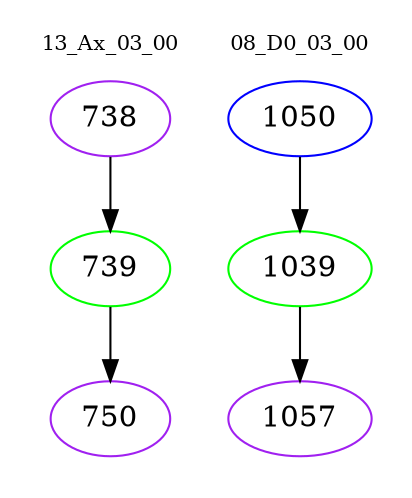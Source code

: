 digraph{
subgraph cluster_0 {
color = white
label = "13_Ax_03_00";
fontsize=10;
T0_738 [label="738", color="purple"]
T0_738 -> T0_739 [color="black"]
T0_739 [label="739", color="green"]
T0_739 -> T0_750 [color="black"]
T0_750 [label="750", color="purple"]
}
subgraph cluster_1 {
color = white
label = "08_D0_03_00";
fontsize=10;
T1_1050 [label="1050", color="blue"]
T1_1050 -> T1_1039 [color="black"]
T1_1039 [label="1039", color="green"]
T1_1039 -> T1_1057 [color="black"]
T1_1057 [label="1057", color="purple"]
}
}
